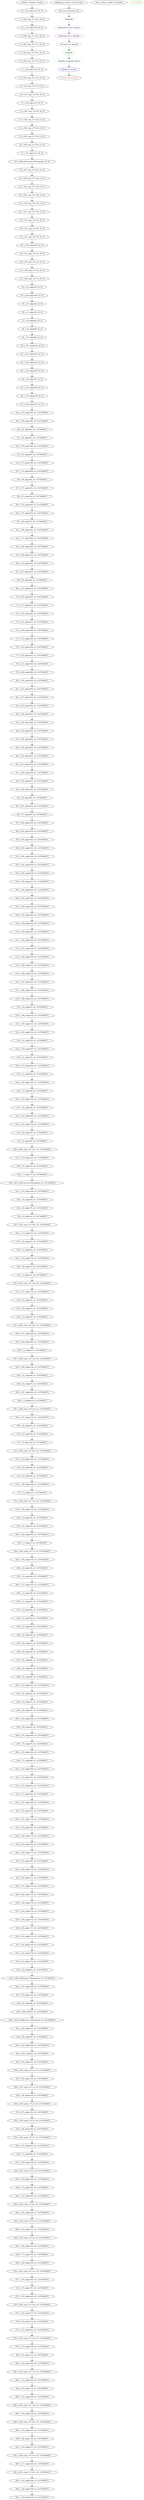 digraph g {
legend_varNames [ label="varNum: varName, bounds" ]
legend_varNames_0 [ label="0: x_123_edge(151), [0, 0]" ]
legend_varNames_1 [ label="1: x_629_in(p_{57,21}), [0, 0]" ]
legend_varNames_2 [ label="2: x_114_edge(142), [0, 0]" ]
legend_varNames_3 [ label="3: x_626_in(p_{57,19}), [0, 0]" ]
legend_varNames_4 [ label="4: x_624_in(p_{57,17}), [0, 0]" ]
legend_varNames_5 [ label="5: x_623_in(p_{57,16}), [0, 0]" ]
legend_varNames_6 [ label="6: x_620_in(p_{57,13}), [0, 0]" ]
legend_varNames_7 [ label="7: x_106_edge(134), [0, 0]" ]
legend_varNames_8 [ label="8: x_618_in(p_{57,11}), [0, 0]" ]
legend_varNames_9 [ label="9: x_614_in(p_{57,7}), [0, 0]" ]
legend_varNames_10 [ label="10: x_613_in(p_{57,6}), [0, 0]" ]
legend_varNames_11 [ label="11: x_99_edge(127), [0, 0]" ]
legend_varNames_12 [ label="12: x_607_in(p_{57,0}), [0, 0]" ]
legend_varNames_13 [ label="13: x_633_in(p_{57,25}), [0, 0]" ]
legend_varNames_14 [ label="14: x_632_in(p_{57,24}), [0, 0]" ]
legend_varNames_15 [ label="15: x_631_in(p_{57,23}), [0, 0]" ]
legend_varNames_16 [ label="16: x_630_in(p_{57,22}), [0, 0]" ]
legend_varNames_17 [ label="17: x_87_edge(115), [0, 0]" ]
legend_varNames_18 [ label="18: x_628_in(Fructose-6-Phosphate), [0, 0]" ]
legend_varNames_19 [ label="19: x_627_in(p_{57,20}), [0, 0]" ]
legend_varNames_20 [ label="20: x_625_in(p_{57,18}), [0, 0]" ]
legend_varNames_21 [ label="21: x_622_in(p_{57,15}), [0, 0]" ]
legend_varNames_22 [ label="22: x_621_in(p_{57,14}), [0, 0]" ]
legend_varNames_23 [ label="23: x_619_in(p_{57,12}), [0, 0]" ]
legend_varNames_24 [ label="24: x_617_in(p_{57,10}), [0, 0]" ]
legend_varNames_25 [ label="25: x_616_in(p_{57,9}), [0, 0]" ]
legend_varNames_26 [ label="26: x_615_in(p_{57,8}), [0, 0]" ]
legend_varNames_27 [ label="27: x_612_in(p_{57,5}), [0, 0]" ]
legend_varNames_28 [ label="28: x_156_edge(184), [0, 0]" ]
legend_varNames_29 [ label="29: x_611_in(p_{57,4}), [0, 0]" ]
legend_varNames_30 [ label="30: x_610_in(p_{57,3}), [0, 0]" ]
legend_varNames_31 [ label="31: x_609_in(p_{57,2}), [0, 0]" ]
legend_varNames_32 [ label="32: x_608_in(p_{57,1}), [0, 0]" ]
legend_varNames_33 [ label="33: x_22_edge(39), [0, 0]" ]
legend_varNames_34 [ label="34: x_235_edge(263), [0, 0]" ]
legend_varNames_35 [ label="35: x_27_edge(46), [0, 0]" ]
legend_varNames_36 [ label="36: x_11_edge(23), [0, 0]" ]
legend_varNames_37 [ label="37: x_59_edge(82), [0, 0]" ]
legend_varNames_38 [ label="38: x_30_edge(49), [0, 0]" ]
legend_varNames_39 [ label="39: x_57_edge(80), [0, 0]" ]
legend_varNames_40 [ label="40: x_197_edge(225), [0, 0]" ]
legend_varNames_41 [ label="41: x_207_edge(235), [0, 0]" ]
legend_varNames_42 [ label="42: x_164_edge(192), [0, 0]" ]
legend_varNames_43 [ label="43: x_225_edge(253), [0, 0]" ]
legend_varNames_44 [ label="44: x_54_edge(77), [0, 0]" ]
legend_varNames_45 [ label="45: x_214_edge(242), [0, 0]" ]
legend_varNames_46 [ label="46: x_176_edge(204), [0, 0]" ]
legend_varNames_47 [ label="47: x_169_edge(197), [0, 0]" ]
legend_varNames_48 [ label="48: x_167_edge(195), [0, 2147483647]" ]
legend_varNames_49 [ label="49: x_168_edge(196), [0, 2147483647]" ]
legend_varNames_50 [ label="50: x_42_edge(64), [0, 2147483647]" ]
legend_varNames_51 [ label="51: x_40_edge(61), [0, 2147483647]" ]
legend_varNames_52 [ label="52: x_170_edge(198), [0, 2147483647]" ]
legend_varNames_53 [ label="53: x_44_edge(66), [0, 2147483647]" ]
legend_varNames_54 [ label="54: x_171_edge(199), [0, 2147483647]" ]
legend_varNames_55 [ label="55: x_172_edge(200), [0, 2147483647]" ]
legend_varNames_56 [ label="56: x_46_edge(69), [0, 2147483647]" ]
legend_varNames_57 [ label="57: x_173_edge(201), [0, 2147483647]" ]
legend_varNames_58 [ label="58: x_47_edge(70), [0, 2147483647]" ]
legend_varNames_59 [ label="59: x_174_edge(202), [0, 2147483647]" ]
legend_varNames_60 [ label="60: x_175_edge(203), [0, 2147483647]" ]
legend_varNames_61 [ label="61: x_49_edge(72), [0, 2147483647]" ]
legend_varNames_62 [ label="62: x_166_edge(194), [0, 2147483647]" ]
legend_varNames_63 [ label="63: x_177_edge(205), [0, 2147483647]" ]
legend_varNames_64 [ label="64: x_208_edge(236), [0, 2147483647]" ]
legend_varNames_65 [ label="65: x_209_edge(237), [0, 2147483647]" ]
legend_varNames_66 [ label="66: x_212_edge(240), [0, 2147483647]" ]
legend_varNames_67 [ label="67: x_213_edge(241), [0, 2147483647]" ]
legend_varNames_68 [ label="68: x_39_edge(60), [0, 2147483647]" ]
legend_varNames_69 [ label="69: x_215_edge(243), [0, 2147483647]" ]
legend_varNames_70 [ label="70: x_216_edge(244), [0, 2147483647]" ]
legend_varNames_71 [ label="71: x_217_edge(245), [0, 2147483647]" ]
legend_varNames_72 [ label="72: x_218_edge(246), [0, 2147483647]" ]
legend_varNames_73 [ label="73: x_219_edge(247), [0, 2147483647]" ]
legend_varNames_74 [ label="74: x_220_edge(248), [0, 2147483647]" ]
legend_varNames_75 [ label="75: x_221_edge(249), [0, 2147483647]" ]
legend_varNames_76 [ label="76: x_222_edge(250), [0, 2147483647]" ]
legend_varNames_77 [ label="77: x_223_edge(251), [0, 2147483647]" ]
legend_varNames_78 [ label="78: x_211_edge(239), [0, 2147483647]" ]
legend_varNames_79 [ label="79: x_240_edge(268), [0, 2147483647]" ]
legend_varNames_80 [ label="80: x_165_edge(193), [0, 2147483647]" ]
legend_varNames_81 [ label="81: x_181_edge(209), [0, 2147483647]" ]
legend_varNames_82 [ label="82: x_227_edge(255), [0, 2147483647]" ]
legend_varNames_83 [ label="83: x_210_edge(238), [0, 2147483647]" ]
legend_varNames_84 [ label="84: x_239_edge(267), [0, 2147483647]" ]
legend_varNames_85 [ label="85: x_180_edge(208), [0, 2147483647]" ]
legend_varNames_86 [ label="86: x_226_edge(254), [0, 2147483647]" ]
legend_varNames_87 [ label="87: x_236_edge(264), [0, 2147483647]" ]
legend_varNames_88 [ label="88: x_234_edge(262), [0, 2147483647]" ]
legend_varNames_89 [ label="89: x_233_edge(261), [0, 2147483647]" ]
legend_varNames_90 [ label="90: x_231_edge(259), [0, 2147483647]" ]
legend_varNames_91 [ label="91: x_230_edge(258), [0, 2147483647]" ]
legend_varNames_92 [ label="92: x_229_edge(257), [0, 2147483647]" ]
legend_varNames_93 [ label="93: x_228_edge(256), [0, 2147483647]" ]
legend_varNames_94 [ label="94: x_38_edge(59), [0, 2147483647]" ]
legend_varNames_95 [ label="95: x_224_edge(252), [0, 2147483647]" ]
legend_varNames_96 [ label="96: x_37_edge(56), [0, 2147483647]" ]
legend_varNames_97 [ label="97: x_206_edge(234), [0, 2147483647]" ]
legend_varNames_98 [ label="98: x_205_edge(233), [0, 2147483647]" ]
legend_varNames_99 [ label="99: x_204_edge(232), [0, 2147483647]" ]
legend_varNames_100 [ label="100: x_203_edge(231), [0, 2147483647]" ]
legend_varNames_101 [ label="101: x_202_edge(230), [0, 2147483647]" ]
legend_varNames_102 [ label="102: x_201_edge(229), [0, 2147483647]" ]
legend_varNames_103 [ label="103: x_200_edge(228), [0, 2147483647]" ]
legend_varNames_104 [ label="104: x_199_edge(227), [0, 2147483647]" ]
legend_varNames_105 [ label="105: x_198_edge(226), [0, 2147483647]" ]
legend_varNames_106 [ label="106: x_163_edge(191), [0, 2147483647]" ]
legend_varNames_107 [ label="107: x_196_edge(224), [0, 2147483647]" ]
legend_varNames_108 [ label="108: x_195_edge(223), [0, 2147483647]" ]
legend_varNames_109 [ label="109: x_194_edge(222), [0, 2147483647]" ]
legend_varNames_110 [ label="110: x_193_edge(221), [0, 2147483647]" ]
legend_varNames_111 [ label="111: x_192_edge(220), [0, 2147483647]" ]
legend_varNames_112 [ label="112: x_191_edge(219), [0, 2147483647]" ]
legend_varNames_113 [ label="113: x_190_edge(218), [0, 2147483647]" ]
legend_varNames_114 [ label="114: x_189_edge(217), [0, 2147483647]" ]
legend_varNames_115 [ label="115: x_188_edge(216), [0, 2147483647]" ]
legend_varNames_116 [ label="116: x_187_edge(215), [0, 2147483647]" ]
legend_varNames_117 [ label="117: x_186_edge(214), [0, 2147483647]" ]
legend_varNames_118 [ label="118: x_185_edge(213), [0, 2147483647]" ]
legend_varNames_119 [ label="119: x_36_edge(55), [0, 2147483647]" ]
legend_varNames_120 [ label="120: x_184_edge(212), [0, 2147483647]" ]
legend_varNames_121 [ label="121: x_183_edge(211), [0, 2147483647]" ]
legend_varNames_122 [ label="122: x_182_edge(210), [0, 2147483647]" ]
legend_varNames_123 [ label="123: x_52_edge(75), [0, 2147483647]" ]
legend_varNames_124 [ label="124: x_179_edge(207), [0, 2147483647]" ]
legend_varNames_125 [ label="125: x_51_edge(74), [0, 2147483647]" ]
legend_varNames_126 [ label="126: x_178_edge(206), [0, 2147483647]" ]
legend_varNames_127 [ label="127: x_31_edge(50), [0, 2147483647]" ]
legend_varNames_128 [ label="128: x_162_edge(190), [0, 2147483647]" ]
legend_varNames_129 [ label="129: x_13_edge(26), [0, 2147483647]" ]
legend_varNames_130 [ label="130: x_125_edge(153), [0, 2147483647]" ]
legend_varNames_131 [ label="131: x_35_edge(54), [0, 2147483647]" ]
legend_varNames_132 [ label="132: x_161_edge(189), [0, 2147483647]" ]
legend_varNames_133 [ label="133: x_122_edge(150), [0, 2147483647]" ]
legend_varNames_134 [ label="134: x_56_edge(79), [0, 2147483647]" ]
legend_varNames_135 [ label="135: x_9_edge(20), [0, 2147483647]" ]
legend_varNames_136 [ label="136: x_660_out(p_{57,23}), [0, 2147483647]" ]
legend_varNames_137 [ label="137: x_119_edge(147), [0, 2147483647]" ]
legend_varNames_138 [ label="138: x_53_edge(76), [0, 2147483647]" ]
legend_varNames_139 [ label="139: x_7_edge(17), [0, 2147483647]" ]
legend_varNames_140 [ label="140: x_657_out(Fructose-6-Phosphate), [0, 2147483647]" ]
legend_varNames_141 [ label="141: x_116_edge(144), [0, 2147483647]" ]
legend_varNames_142 [ label="142: x_34_edge(53), [0, 2147483647]" ]
legend_varNames_143 [ label="143: x_50_edge(73), [0, 2147483647]" ]
legend_varNames_144 [ label="144: x_6_edge(14), [0, 2147483647]" ]
legend_varNames_145 [ label="145: x_654_out(p_{57,18}), [0, 2147483647]" ]
legend_varNames_146 [ label="146: x_113_edge(141), [0, 2147483647]" ]
legend_varNames_147 [ label="147: x_25_edge(43), [0, 2147483647]" ]
legend_varNames_148 [ label="148: x_12_edge(25), [0, 2147483647]" ]
legend_varNames_149 [ label="149: x_124_edge(152), [0, 2147483647]" ]
legend_varNames_150 [ label="150: x_48_edge(71), [0, 2147483647]" ]
legend_varNames_151 [ label="151: x_5_edge(12), [0, 2147483647]" ]
legend_varNames_152 [ label="152: x_652_out(p_{57,16}), [0, 2147483647]" ]
legend_varNames_153 [ label="153: x_111_edge(139), [0, 2147483647]" ]
legend_varNames_154 [ label="154: x_24_edge(41), [0, 2147483647]" ]
legend_varNames_155 [ label="155: x_58_edge(81), [0, 2147483647]" ]
legend_varNames_156 [ label="156: x_10_edge(22), [0, 2147483647]" ]
legend_varNames_157 [ label="157: x_662_out(p_{57,25}), [0, 2147483647]" ]
legend_varNames_158 [ label="158: x_121_edge(149), [0, 2147483647]" ]
legend_varNames_159 [ label="159: x_238_edge(266), [0, 2147483647]" ]
legend_varNames_160 [ label="160: x_4_edge(9), [0, 2147483647]" ]
legend_varNames_161 [ label="161: x_649_out(p_{57,13}), [0, 2147483647]" ]
legend_varNames_162 [ label="162: x_108_edge(136), [0, 2147483647]" ]
legend_varNames_163 [ label="163: x_21_edge(38), [0, 2147483647]" ]
legend_varNames_164 [ label="164: x_45_edge(67), [0, 2147483647]" ]
legend_varNames_165 [ label="165: x_237_edge(265), [0, 2147483647]" ]
legend_varNames_166 [ label="166: x_3_edge(8), [0, 2147483647]" ]
legend_varNames_167 [ label="167: x_648_out(p_{57,12}), [0, 2147483647]" ]
legend_varNames_168 [ label="168: x_107_edge(135), [0, 2147483647]" ]
legend_varNames_169 [ label="169: x_20_edge(37), [0, 2147483647]" ]
legend_varNames_170 [ label="170: x_55_edge(78), [0, 2147483647]" ]
legend_varNames_171 [ label="171: x_8_edge(19), [0, 2147483647]" ]
legend_varNames_172 [ label="172: x_659_out(p_{57,22}), [0, 2147483647]" ]
legend_varNames_173 [ label="173: x_118_edge(146), [0, 2147483647]" ]
legend_varNames_174 [ label="174: x_29_edge(48), [0, 2147483647]" ]
legend_varNames_175 [ label="175: x_43_edge(65), [0, 2147483647]" ]
legend_varNames_176 [ label="176: x_160_edge(188), [0, 2147483647]" ]
legend_varNames_177 [ label="177: x_2_edge(6), [0, 2147483647]" ]
legend_varNames_178 [ label="178: x_646_out(p_{57,10}), [0, 2147483647]" ]
legend_varNames_179 [ label="179: x_105_edge(133), [0, 2147483647]" ]
legend_varNames_180 [ label="180: x_18_edge(35), [0, 2147483647]" ]
legend_varNames_181 [ label="181: x_41_edge(62), [0, 2147483647]" ]
legend_varNames_182 [ label="182: x_232_edge(260), [0, 2147483647]" ]
legend_varNames_183 [ label="183: x_1_edge(3), [0, 2147483647]" ]
legend_varNames_184 [ label="184: x_643_out(p_{57,7}), [0, 2147483647]" ]
legend_varNames_185 [ label="185: x_102_edge(130), [0, 2147483647]" ]
legend_varNames_186 [ label="186: x_16_edge(32), [0, 2147483647]" ]
legend_varNames_187 [ label="187: x_14_edge(28), [0, 2147483647]" ]
legend_varNames_188 [ label="188: x_127_edge(155), [0, 2147483647]" ]
legend_varNames_189 [ label="189: x_15_edge(30), [0, 2147483647]" ]
legend_varNames_190 [ label="190: x_17_edge(34), [0, 2147483647]" ]
legend_varNames_191 [ label="191: x_19_edge(36), [0, 2147483647]" ]
legend_varNames_192 [ label="192: x_33_edge(52), [0, 2147483647]" ]
legend_varNames_193 [ label="193: x_23_edge(40), [0, 2147483647]" ]
legend_varNames_194 [ label="194: x_26_edge(45), [0, 2147483647]" ]
legend_varNames_195 [ label="195: x_28_edge(47), [0, 2147483647]" ]
legend_varNames_196 [ label="196: x_60_edge(83), [0, 2147483647]" ]
legend_varNames_197 [ label="197: x_61_edge(84), [0, 2147483647]" ]
legend_varNames_198 [ label="198: x_62_edge(85), [0, 2147483647]" ]
legend_varNames_199 [ label="199: x_63_edge(86), [0, 2147483647]" ]
legend_varNames_200 [ label="200: x_159_edge(187), [0, 2147483647]" ]
legend_varNames_201 [ label="201: x_67_edge(92), [0, 2147483647]" ]
legend_varNames_202 [ label="202: x_32_edge(51), [0, 2147483647]" ]
legend_varNames_203 [ label="203: x_68_edge(93), [0, 2147483647]" ]
legend_varNames_204 [ label="204: x_158_edge(186), [0, 2147483647]" ]
legend_varNames_205 [ label="205: x_69_edge(95), [0, 2147483647]" ]
legend_varNames_206 [ label="206: x_157_edge(185), [0, 2147483647]" ]
legend_varNames_207 [ label="207: x_70_edge(97), [0, 2147483647]" ]
legend_varNames_208 [ label="208: x_155_edge(183), [0, 2147483647]" ]
legend_varNames_209 [ label="209: x_71_edge(98), [0, 2147483647]" ]
legend_varNames_210 [ label="210: x_154_edge(182), [0, 2147483647]" ]
legend_varNames_211 [ label="211: x_74_edge(101), [0, 2147483647]" ]
legend_varNames_212 [ label="212: x_153_edge(181), [0, 2147483647]" ]
legend_varNames_213 [ label="213: x_75_edge(102), [0, 2147483647]" ]
legend_varNames_214 [ label="214: x_152_edge(180), [0, 2147483647]" ]
legend_varNames_215 [ label="215: x_76_edge(104), [0, 2147483647]" ]
legend_varNames_216 [ label="216: x_151_edge(179), [0, 2147483647]" ]
legend_varNames_217 [ label="217: x_78_edge(106), [0, 2147483647]" ]
legend_varNames_218 [ label="218: x_150_edge(178), [0, 2147483647]" ]
legend_varNames_219 [ label="219: x_80_edge(108), [0, 2147483647]" ]
legend_varNames_220 [ label="220: x_149_edge(177), [0, 2147483647]" ]
legend_varNames_221 [ label="221: x_81_edge(109), [0, 2147483647]" ]
legend_varNames_222 [ label="222: x_148_edge(176), [0, 2147483647]" ]
legend_varNames_223 [ label="223: x_84_edge(112), [0, 2147483647]" ]
legend_varNames_224 [ label="224: x_147_edge(175), [0, 2147483647]" ]
legend_varNames_225 [ label="225: x_86_edge(114), [0, 2147483647]" ]
legend_varNames_226 [ label="226: x_146_edge(174), [0, 2147483647]" ]
legend_varNames_227 [ label="227: x_145_edge(173), [0, 2147483647]" ]
legend_varNames_228 [ label="228: x_144_edge(172), [0, 2147483647]" ]
legend_varNames_229 [ label="229: x_89_edge(117), [0, 2147483647]" ]
legend_varNames_230 [ label="230: x_143_edge(171), [0, 2147483647]" ]
legend_varNames_231 [ label="231: x_90_edge(118), [0, 2147483647]" ]
legend_varNames_232 [ label="232: x_142_edge(170), [0, 2147483647]" ]
legend_varNames_233 [ label="233: x_91_edge(119), [0, 2147483647]" ]
legend_varNames_234 [ label="234: x_64_edge(87), [0, 2147483647]" ]
legend_varNames_235 [ label="235: x_605_in(Ribulose-5-Phosphate), [0, 2147483647]" ]
legend_varNames_236 [ label="236: x_141_edge(169), [0, 2147483647]" ]
legend_varNames_237 [ label="237: x_92_edge(120), [0, 2147483647]" ]
legend_varNames_238 [ label="238: x_65_edge(88), [0, 2147483647]" ]
legend_varNames_239 [ label="239: x_606_in(H2O), [0, 2147483647]" ]
legend_varNames_240 [ label="240: x_634_out(Ribulose-5-Phosphate), [0, 2147483647]" ]
legend_varNames_241 [ label="241: x_93_edge(121), [0, 2147483647]" ]
legend_varNames_242 [ label="242: x_66_edge(90), [0, 2147483647]" ]
legend_varNames_243 [ label="243: x_140_edge(168), [0, 2147483647]" ]
legend_varNames_244 [ label="244: x_635_out(H2O), [0, 2147483647]" ]
legend_varNames_245 [ label="245: x_94_edge(122), [0, 2147483647]" ]
legend_varNames_246 [ label="246: x_636_out(p_{57,0}), [0, 2147483647]" ]
legend_varNames_247 [ label="247: x_95_edge(123), [0, 2147483647]" ]
legend_varNames_248 [ label="248: x_637_out(p_{57,1}), [0, 2147483647]" ]
legend_varNames_249 [ label="249: x_96_edge(124), [0, 2147483647]" ]
legend_varNames_250 [ label="250: x_638_out(p_{57,2}), [0, 2147483647]" ]
legend_varNames_251 [ label="251: x_97_edge(125), [0, 2147483647]" ]
legend_varNames_252 [ label="252: x_639_out(p_{57,3}), [0, 2147483647]" ]
legend_varNames_253 [ label="253: x_98_edge(126), [0, 2147483647]" ]
legend_varNames_254 [ label="254: x_640_out(p_{57,4}), [0, 2147483647]" ]
legend_varNames_255 [ label="255: x_139_edge(167), [0, 2147483647]" ]
legend_varNames_256 [ label="256: x_72_edge(99), [0, 2147483647]" ]
legend_varNames_257 [ label="257: x_138_edge(166), [0, 2147483647]" ]
legend_varNames_258 [ label="258: x_641_out(p_{57,5}), [0, 2147483647]" ]
legend_varNames_259 [ label="259: x_100_edge(128), [0, 2147483647]" ]
legend_varNames_260 [ label="260: x_73_edge(100), [0, 2147483647]" ]
legend_varNames_261 [ label="261: x_137_edge(165), [0, 2147483647]" ]
legend_varNames_262 [ label="262: x_642_out(p_{57,6}), [0, 2147483647]" ]
legend_varNames_263 [ label="263: x_101_edge(129), [0, 2147483647]" ]
legend_varNames_264 [ label="264: x_644_out(p_{57,8}), [0, 2147483647]" ]
legend_varNames_265 [ label="265: x_103_edge(131), [0, 2147483647]" ]
legend_varNames_266 [ label="266: x_645_out(p_{57,9}), [0, 2147483647]" ]
legend_varNames_267 [ label="267: x_104_edge(132), [0, 2147483647]" ]
legend_varNames_268 [ label="268: x_77_edge(105), [0, 2147483647]" ]
legend_varNames_269 [ label="269: x_136_edge(164), [0, 2147483647]" ]
legend_varNames_270 [ label="270: x_647_out(p_{57,11}), [0, 2147483647]" ]
legend_varNames_271 [ label="271: x_135_edge(163), [0, 2147483647]" ]
legend_varNames_272 [ label="272: x_79_edge(107), [0, 2147483647]" ]
legend_varNames_273 [ label="273: x_134_edge(162), [0, 2147483647]" ]
legend_varNames_274 [ label="274: x_650_out(p_{57,14}), [0, 2147483647]" ]
legend_varNames_275 [ label="275: x_109_edge(137), [0, 2147483647]" ]
legend_varNames_276 [ label="276: x_82_edge(110), [0, 2147483647]" ]
legend_varNames_277 [ label="277: x_133_edge(161), [0, 2147483647]" ]
legend_varNames_278 [ label="278: x_651_out(p_{57,15}), [0, 2147483647]" ]
legend_varNames_279 [ label="279: x_110_edge(138), [0, 2147483647]" ]
legend_varNames_280 [ label="280: x_83_edge(111), [0, 2147483647]" ]
legend_varNames_281 [ label="281: x_132_edge(160), [0, 2147483647]" ]
legend_varNames_282 [ label="282: x_653_out(p_{57,17}), [0, 2147483647]" ]
legend_varNames_283 [ label="283: x_112_edge(140), [0, 2147483647]" ]
legend_varNames_284 [ label="284: x_85_edge(113), [0, 2147483647]" ]
legend_varNames_285 [ label="285: x_131_edge(159), [0, 2147483647]" ]
legend_varNames_286 [ label="286: x_655_out(p_{57,19}), [0, 2147483647]" ]
legend_varNames_287 [ label="287: x_130_edge(158), [0, 2147483647]" ]
legend_varNames_288 [ label="288: x_656_out(p_{57,20}), [0, 2147483647]" ]
legend_varNames_289 [ label="289: x_115_edge(143), [0, 2147483647]" ]
legend_varNames_290 [ label="290: x_88_edge(116), [0, 2147483647]" ]
legend_varNames_291 [ label="291: x_129_edge(157), [0, 2147483647]" ]
legend_varNames_292 [ label="292: x_658_out(p_{57,21}), [0, 2147483647]" ]
legend_varNames_293 [ label="293: x_117_edge(145), [0, 2147483647]" ]
legend_varNames_294 [ label="294: x_661_out(p_{57,24}), [0, 2147483647]" ]
legend_varNames_295 [ label="295: x_120_edge(148), [0, 2147483647]" ]
legend_varNames_296 [ label="296: x_128_edge(156), [0, 2147483647]" ]
legend_varNames_297 [ label="297: x_126_edge(154), [0, 2147483647]" ]
legend_varNames -> legend_varNames_0
legend_varNames_0 -> legend_varNames_1
legend_varNames_1 -> legend_varNames_2
legend_varNames_2 -> legend_varNames_3
legend_varNames_3 -> legend_varNames_4
legend_varNames_4 -> legend_varNames_5
legend_varNames_5 -> legend_varNames_6
legend_varNames_6 -> legend_varNames_7
legend_varNames_7 -> legend_varNames_8
legend_varNames_8 -> legend_varNames_9
legend_varNames_9 -> legend_varNames_10
legend_varNames_10 -> legend_varNames_11
legend_varNames_11 -> legend_varNames_12
legend_varNames_12 -> legend_varNames_13
legend_varNames_13 -> legend_varNames_14
legend_varNames_14 -> legend_varNames_15
legend_varNames_15 -> legend_varNames_16
legend_varNames_16 -> legend_varNames_17
legend_varNames_17 -> legend_varNames_18
legend_varNames_18 -> legend_varNames_19
legend_varNames_19 -> legend_varNames_20
legend_varNames_20 -> legend_varNames_21
legend_varNames_21 -> legend_varNames_22
legend_varNames_22 -> legend_varNames_23
legend_varNames_23 -> legend_varNames_24
legend_varNames_24 -> legend_varNames_25
legend_varNames_25 -> legend_varNames_26
legend_varNames_26 -> legend_varNames_27
legend_varNames_27 -> legend_varNames_28
legend_varNames_28 -> legend_varNames_29
legend_varNames_29 -> legend_varNames_30
legend_varNames_30 -> legend_varNames_31
legend_varNames_31 -> legend_varNames_32
legend_varNames_32 -> legend_varNames_33
legend_varNames_33 -> legend_varNames_34
legend_varNames_34 -> legend_varNames_35
legend_varNames_35 -> legend_varNames_36
legend_varNames_36 -> legend_varNames_37
legend_varNames_37 -> legend_varNames_38
legend_varNames_38 -> legend_varNames_39
legend_varNames_39 -> legend_varNames_40
legend_varNames_40 -> legend_varNames_41
legend_varNames_41 -> legend_varNames_42
legend_varNames_42 -> legend_varNames_43
legend_varNames_43 -> legend_varNames_44
legend_varNames_44 -> legend_varNames_45
legend_varNames_45 -> legend_varNames_46
legend_varNames_46 -> legend_varNames_47
legend_varNames_47 -> legend_varNames_48
legend_varNames_48 -> legend_varNames_49
legend_varNames_49 -> legend_varNames_50
legend_varNames_50 -> legend_varNames_51
legend_varNames_51 -> legend_varNames_52
legend_varNames_52 -> legend_varNames_53
legend_varNames_53 -> legend_varNames_54
legend_varNames_54 -> legend_varNames_55
legend_varNames_55 -> legend_varNames_56
legend_varNames_56 -> legend_varNames_57
legend_varNames_57 -> legend_varNames_58
legend_varNames_58 -> legend_varNames_59
legend_varNames_59 -> legend_varNames_60
legend_varNames_60 -> legend_varNames_61
legend_varNames_61 -> legend_varNames_62
legend_varNames_62 -> legend_varNames_63
legend_varNames_63 -> legend_varNames_64
legend_varNames_64 -> legend_varNames_65
legend_varNames_65 -> legend_varNames_66
legend_varNames_66 -> legend_varNames_67
legend_varNames_67 -> legend_varNames_68
legend_varNames_68 -> legend_varNames_69
legend_varNames_69 -> legend_varNames_70
legend_varNames_70 -> legend_varNames_71
legend_varNames_71 -> legend_varNames_72
legend_varNames_72 -> legend_varNames_73
legend_varNames_73 -> legend_varNames_74
legend_varNames_74 -> legend_varNames_75
legend_varNames_75 -> legend_varNames_76
legend_varNames_76 -> legend_varNames_77
legend_varNames_77 -> legend_varNames_78
legend_varNames_78 -> legend_varNames_79
legend_varNames_79 -> legend_varNames_80
legend_varNames_80 -> legend_varNames_81
legend_varNames_81 -> legend_varNames_82
legend_varNames_82 -> legend_varNames_83
legend_varNames_83 -> legend_varNames_84
legend_varNames_84 -> legend_varNames_85
legend_varNames_85 -> legend_varNames_86
legend_varNames_86 -> legend_varNames_87
legend_varNames_87 -> legend_varNames_88
legend_varNames_88 -> legend_varNames_89
legend_varNames_89 -> legend_varNames_90
legend_varNames_90 -> legend_varNames_91
legend_varNames_91 -> legend_varNames_92
legend_varNames_92 -> legend_varNames_93
legend_varNames_93 -> legend_varNames_94
legend_varNames_94 -> legend_varNames_95
legend_varNames_95 -> legend_varNames_96
legend_varNames_96 -> legend_varNames_97
legend_varNames_97 -> legend_varNames_98
legend_varNames_98 -> legend_varNames_99
legend_varNames_99 -> legend_varNames_100
legend_varNames_100 -> legend_varNames_101
legend_varNames_101 -> legend_varNames_102
legend_varNames_102 -> legend_varNames_103
legend_varNames_103 -> legend_varNames_104
legend_varNames_104 -> legend_varNames_105
legend_varNames_105 -> legend_varNames_106
legend_varNames_106 -> legend_varNames_107
legend_varNames_107 -> legend_varNames_108
legend_varNames_108 -> legend_varNames_109
legend_varNames_109 -> legend_varNames_110
legend_varNames_110 -> legend_varNames_111
legend_varNames_111 -> legend_varNames_112
legend_varNames_112 -> legend_varNames_113
legend_varNames_113 -> legend_varNames_114
legend_varNames_114 -> legend_varNames_115
legend_varNames_115 -> legend_varNames_116
legend_varNames_116 -> legend_varNames_117
legend_varNames_117 -> legend_varNames_118
legend_varNames_118 -> legend_varNames_119
legend_varNames_119 -> legend_varNames_120
legend_varNames_120 -> legend_varNames_121
legend_varNames_121 -> legend_varNames_122
legend_varNames_122 -> legend_varNames_123
legend_varNames_123 -> legend_varNames_124
legend_varNames_124 -> legend_varNames_125
legend_varNames_125 -> legend_varNames_126
legend_varNames_126 -> legend_varNames_127
legend_varNames_127 -> legend_varNames_128
legend_varNames_128 -> legend_varNames_129
legend_varNames_129 -> legend_varNames_130
legend_varNames_130 -> legend_varNames_131
legend_varNames_131 -> legend_varNames_132
legend_varNames_132 -> legend_varNames_133
legend_varNames_133 -> legend_varNames_134
legend_varNames_134 -> legend_varNames_135
legend_varNames_135 -> legend_varNames_136
legend_varNames_136 -> legend_varNames_137
legend_varNames_137 -> legend_varNames_138
legend_varNames_138 -> legend_varNames_139
legend_varNames_139 -> legend_varNames_140
legend_varNames_140 -> legend_varNames_141
legend_varNames_141 -> legend_varNames_142
legend_varNames_142 -> legend_varNames_143
legend_varNames_143 -> legend_varNames_144
legend_varNames_144 -> legend_varNames_145
legend_varNames_145 -> legend_varNames_146
legend_varNames_146 -> legend_varNames_147
legend_varNames_147 -> legend_varNames_148
legend_varNames_148 -> legend_varNames_149
legend_varNames_149 -> legend_varNames_150
legend_varNames_150 -> legend_varNames_151
legend_varNames_151 -> legend_varNames_152
legend_varNames_152 -> legend_varNames_153
legend_varNames_153 -> legend_varNames_154
legend_varNames_154 -> legend_varNames_155
legend_varNames_155 -> legend_varNames_156
legend_varNames_156 -> legend_varNames_157
legend_varNames_157 -> legend_varNames_158
legend_varNames_158 -> legend_varNames_159
legend_varNames_159 -> legend_varNames_160
legend_varNames_160 -> legend_varNames_161
legend_varNames_161 -> legend_varNames_162
legend_varNames_162 -> legend_varNames_163
legend_varNames_163 -> legend_varNames_164
legend_varNames_164 -> legend_varNames_165
legend_varNames_165 -> legend_varNames_166
legend_varNames_166 -> legend_varNames_167
legend_varNames_167 -> legend_varNames_168
legend_varNames_168 -> legend_varNames_169
legend_varNames_169 -> legend_varNames_170
legend_varNames_170 -> legend_varNames_171
legend_varNames_171 -> legend_varNames_172
legend_varNames_172 -> legend_varNames_173
legend_varNames_173 -> legend_varNames_174
legend_varNames_174 -> legend_varNames_175
legend_varNames_175 -> legend_varNames_176
legend_varNames_176 -> legend_varNames_177
legend_varNames_177 -> legend_varNames_178
legend_varNames_178 -> legend_varNames_179
legend_varNames_179 -> legend_varNames_180
legend_varNames_180 -> legend_varNames_181
legend_varNames_181 -> legend_varNames_182
legend_varNames_182 -> legend_varNames_183
legend_varNames_183 -> legend_varNames_184
legend_varNames_184 -> legend_varNames_185
legend_varNames_185 -> legend_varNames_186
legend_varNames_186 -> legend_varNames_187
legend_varNames_187 -> legend_varNames_188
legend_varNames_188 -> legend_varNames_189
legend_varNames_189 -> legend_varNames_190
legend_varNames_190 -> legend_varNames_191
legend_varNames_191 -> legend_varNames_192
legend_varNames_192 -> legend_varNames_193
legend_varNames_193 -> legend_varNames_194
legend_varNames_194 -> legend_varNames_195
legend_varNames_195 -> legend_varNames_196
legend_varNames_196 -> legend_varNames_197
legend_varNames_197 -> legend_varNames_198
legend_varNames_198 -> legend_varNames_199
legend_varNames_199 -> legend_varNames_200
legend_varNames_200 -> legend_varNames_201
legend_varNames_201 -> legend_varNames_202
legend_varNames_202 -> legend_varNames_203
legend_varNames_203 -> legend_varNames_204
legend_varNames_204 -> legend_varNames_205
legend_varNames_205 -> legend_varNames_206
legend_varNames_206 -> legend_varNames_207
legend_varNames_207 -> legend_varNames_208
legend_varNames_208 -> legend_varNames_209
legend_varNames_209 -> legend_varNames_210
legend_varNames_210 -> legend_varNames_211
legend_varNames_211 -> legend_varNames_212
legend_varNames_212 -> legend_varNames_213
legend_varNames_213 -> legend_varNames_214
legend_varNames_214 -> legend_varNames_215
legend_varNames_215 -> legend_varNames_216
legend_varNames_216 -> legend_varNames_217
legend_varNames_217 -> legend_varNames_218
legend_varNames_218 -> legend_varNames_219
legend_varNames_219 -> legend_varNames_220
legend_varNames_220 -> legend_varNames_221
legend_varNames_221 -> legend_varNames_222
legend_varNames_222 -> legend_varNames_223
legend_varNames_223 -> legend_varNames_224
legend_varNames_224 -> legend_varNames_225
legend_varNames_225 -> legend_varNames_226
legend_varNames_226 -> legend_varNames_227
legend_varNames_227 -> legend_varNames_228
legend_varNames_228 -> legend_varNames_229
legend_varNames_229 -> legend_varNames_230
legend_varNames_230 -> legend_varNames_231
legend_varNames_231 -> legend_varNames_232
legend_varNames_232 -> legend_varNames_233
legend_varNames_233 -> legend_varNames_234
legend_varNames_234 -> legend_varNames_235
legend_varNames_235 -> legend_varNames_236
legend_varNames_236 -> legend_varNames_237
legend_varNames_237 -> legend_varNames_238
legend_varNames_238 -> legend_varNames_239
legend_varNames_239 -> legend_varNames_240
legend_varNames_240 -> legend_varNames_241
legend_varNames_241 -> legend_varNames_242
legend_varNames_242 -> legend_varNames_243
legend_varNames_243 -> legend_varNames_244
legend_varNames_244 -> legend_varNames_245
legend_varNames_245 -> legend_varNames_246
legend_varNames_246 -> legend_varNames_247
legend_varNames_247 -> legend_varNames_248
legend_varNames_248 -> legend_varNames_249
legend_varNames_249 -> legend_varNames_250
legend_varNames_250 -> legend_varNames_251
legend_varNames_251 -> legend_varNames_252
legend_varNames_252 -> legend_varNames_253
legend_varNames_253 -> legend_varNames_254
legend_varNames_254 -> legend_varNames_255
legend_varNames_255 -> legend_varNames_256
legend_varNames_256 -> legend_varNames_257
legend_varNames_257 -> legend_varNames_258
legend_varNames_258 -> legend_varNames_259
legend_varNames_259 -> legend_varNames_260
legend_varNames_260 -> legend_varNames_261
legend_varNames_261 -> legend_varNames_262
legend_varNames_262 -> legend_varNames_263
legend_varNames_263 -> legend_varNames_264
legend_varNames_264 -> legend_varNames_265
legend_varNames_265 -> legend_varNames_266
legend_varNames_266 -> legend_varNames_267
legend_varNames_267 -> legend_varNames_268
legend_varNames_268 -> legend_varNames_269
legend_varNames_269 -> legend_varNames_270
legend_varNames_270 -> legend_varNames_271
legend_varNames_271 -> legend_varNames_272
legend_varNames_272 -> legend_varNames_273
legend_varNames_273 -> legend_varNames_274
legend_varNames_274 -> legend_varNames_275
legend_varNames_275 -> legend_varNames_276
legend_varNames_276 -> legend_varNames_277
legend_varNames_277 -> legend_varNames_278
legend_varNames_278 -> legend_varNames_279
legend_varNames_279 -> legend_varNames_280
legend_varNames_280 -> legend_varNames_281
legend_varNames_281 -> legend_varNames_282
legend_varNames_282 -> legend_varNames_283
legend_varNames_283 -> legend_varNames_284
legend_varNames_284 -> legend_varNames_285
legend_varNames_285 -> legend_varNames_286
legend_varNames_286 -> legend_varNames_287
legend_varNames_287 -> legend_varNames_288
legend_varNames_288 -> legend_varNames_289
legend_varNames_289 -> legend_varNames_290
legend_varNames_290 -> legend_varNames_291
legend_varNames_291 -> legend_varNames_292
legend_varNames_292 -> legend_varNames_293
legend_varNames_293 -> legend_varNames_294
legend_varNames_294 -> legend_varNames_295
legend_varNames_295 -> legend_varNames_296
legend_varNames_296 -> legend_varNames_297
legend_colours_0 [ label="Meaning of colours and line style" ]
legend_colours_1 [ label="Not yet processed at all"  ]
legend_colours_0 -> legend_colours_1
legend_colours_2 [ label="Infeasible" color=gray ]
legend_colours_1 -> legend_colours_2
legend_colours_3 [ label="Infeasible by user request" color=purple style=dashed ]
legend_colours_2 -> legend_colours_3
legend_colours_4 [ label="Infeasible due to absGap" color=purple ]
legend_colours_3 -> legend_colours_4
legend_colours_5 [ label="Currently not optimal" style=dashed ]
legend_colours_4 -> legend_colours_5
legend_colours_6 [ label="Feasible" color=green ]
legend_colours_5 -> legend_colours_6
legend_colours_7 [ label="Feasible, implicitly solved" color=green style=dashed ]
legend_colours_6 -> legend_colours_7
legend_colours_8 [ label="Duplicate solution" color=blue ]
legend_colours_7 -> legend_colours_8
legend_colours_9 [ label="Current node at exit" fontcolor=red ]
legend_colours_8 -> legend_colours_9
legend_text [ label="Text: varNum, objVal, solutionId" ]
1 [ label="1, 0, -48, 0" color=green fontcolor=red ] 
}
